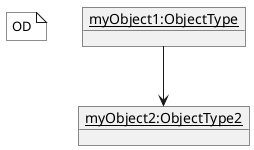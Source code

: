 @startuml
note "OD" as tag #white
object "__myObject1:ObjectType__" as myObject1 {
}
object "__myObject2:ObjectType2__" as myObject2 {
}
myObject1-->myObject2
@enduml
